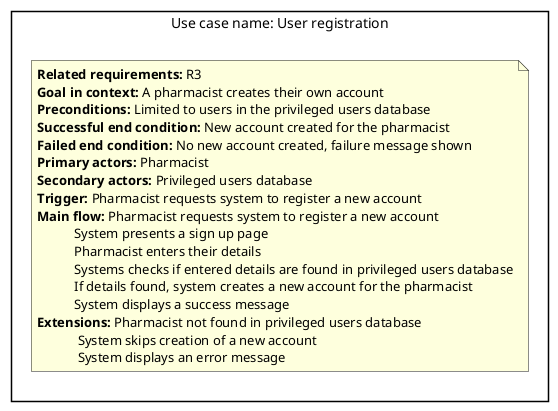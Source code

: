 @startuml

rectangle "Use case name: User registration" {
    note
    <b>Related requirements:</b> R3
    <b>Goal in context:</b> A pharmacist creates their own account
    <b>Preconditions:</b> Limited to users in the privileged users database
    <b>Successful end condition:</b> New account created for the pharmacist
    <b>Failed end condition:</b> No new account created, failure message shown
    <b>Primary actors:</b> Pharmacist
    <b>Secondary actors:</b> Privileged users database
    <b>Trigger:</b> Pharmacist requests system to register a new account
    <b>Main flow:</b> Pharmacist requests system to register a new account
               System presents a sign up page
               Pharmacist enters their details
               Systems checks if entered details are found in privileged users database
               If details found, system creates a new account for the pharmacist
               System displays a success message
    <b>Extensions:</b> Pharmacist not found in privileged users database
                System skips creation of a new account
                System displays an error message
    end note
}

@enduml

